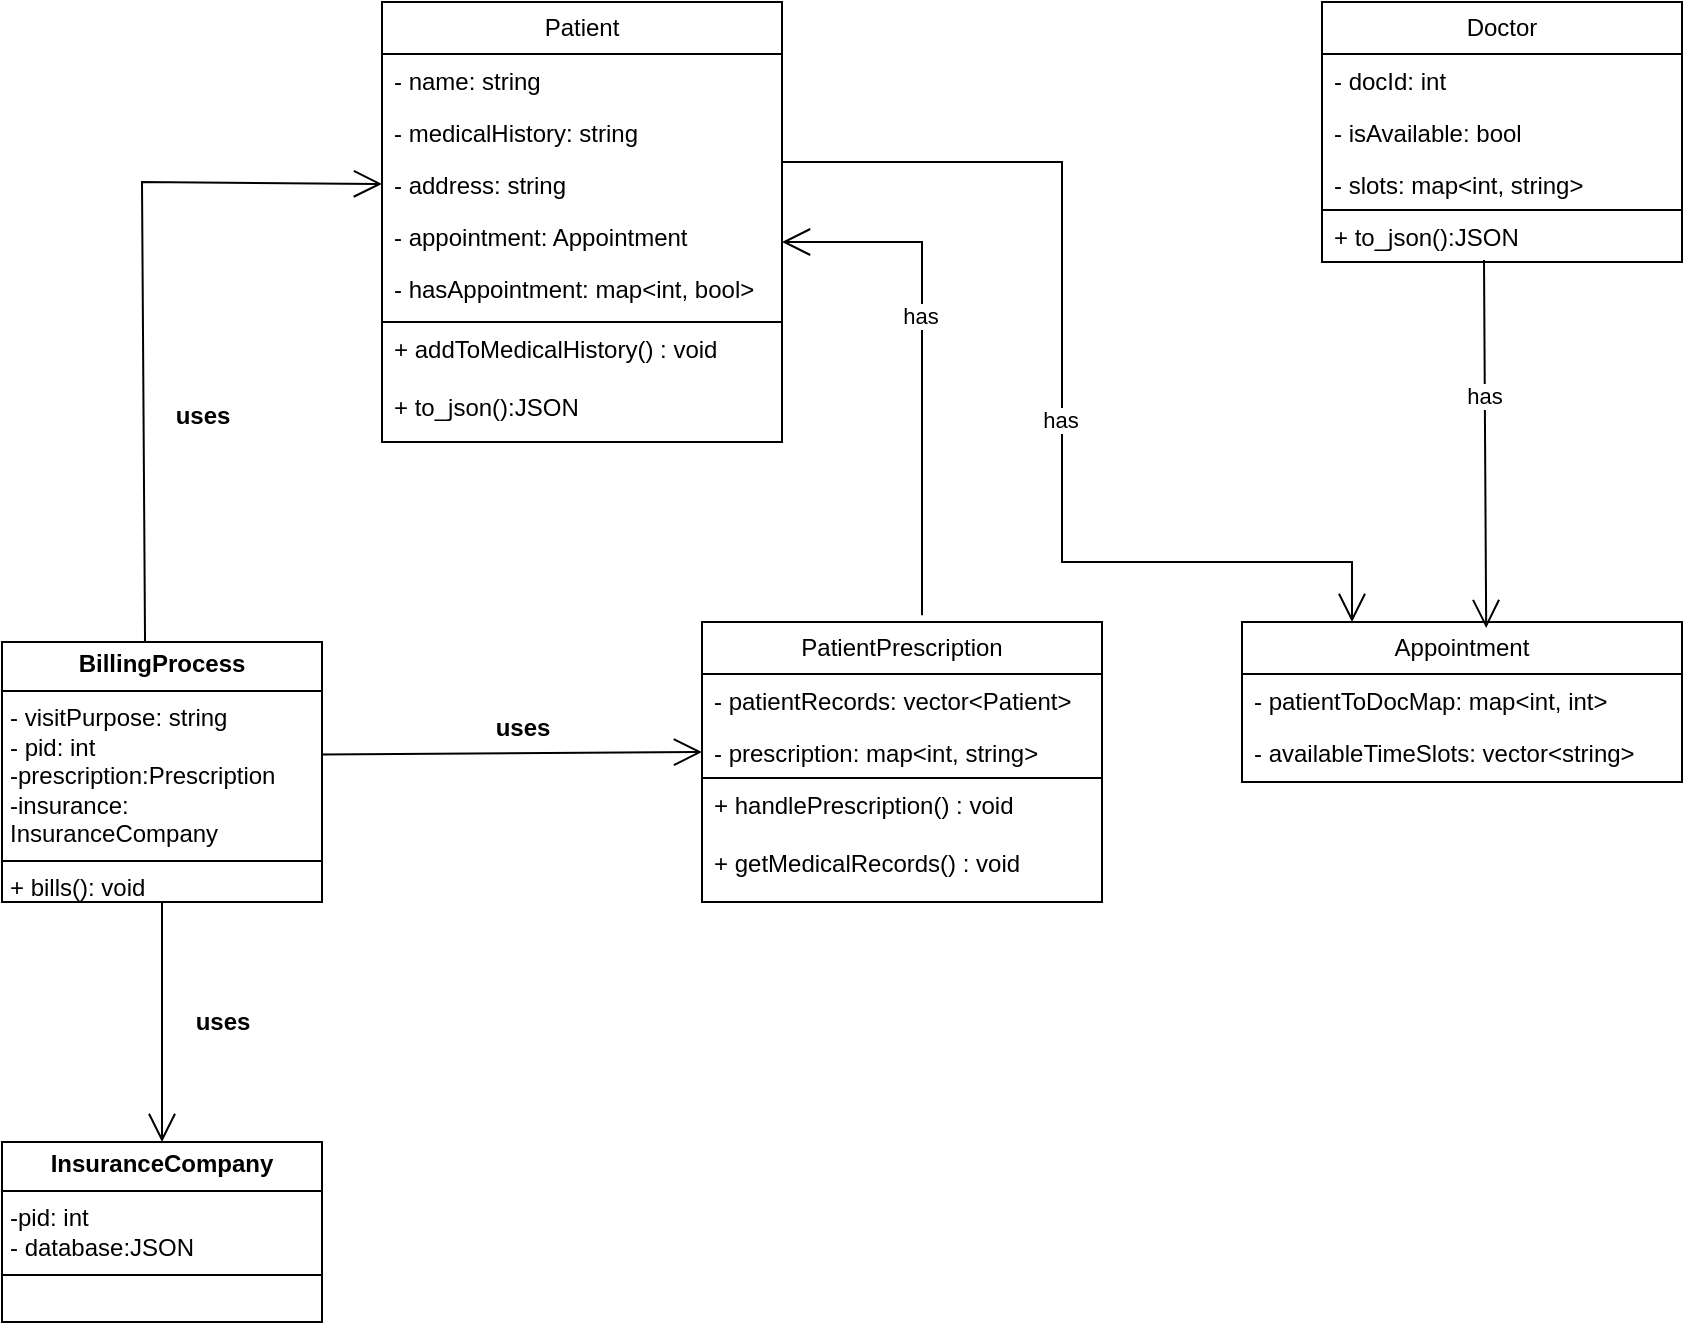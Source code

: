 <mxfile version="26.0.6" pages="3">
  <diagram name="Page-1" id="ZNGoWfoxRh6hzz2kLMLL">
    <mxGraphModel dx="2035" dy="764" grid="1" gridSize="10" guides="1" tooltips="1" connect="1" arrows="1" fold="1" page="1" pageScale="1" pageWidth="850" pageHeight="1100" math="0" shadow="0">
      <root>
        <mxCell id="0" />
        <mxCell id="1" parent="0" />
        <mxCell id="oqSm1qBfENjSBjhbsqZM-37" value="Patient" style="swimlane;fontStyle=0;childLayout=stackLayout;horizontal=1;startSize=26;fillColor=none;horizontalStack=0;resizeParent=1;resizeParentMax=0;resizeLast=0;collapsible=1;marginBottom=0;whiteSpace=wrap;html=1;swimlaneLine=1;" parent="1" vertex="1">
          <mxGeometry x="130" y="40" width="200" height="220" as="geometry" />
        </mxCell>
        <mxCell id="oqSm1qBfENjSBjhbsqZM-38" value="- name: string" style="text;strokeColor=none;fillColor=none;align=left;verticalAlign=top;spacingLeft=4;spacingRight=4;overflow=hidden;rotatable=0;points=[[0,0.5],[1,0.5]];portConstraint=eastwest;whiteSpace=wrap;html=1;" parent="oqSm1qBfENjSBjhbsqZM-37" vertex="1">
          <mxGeometry y="26" width="200" height="26" as="geometry" />
        </mxCell>
        <mxCell id="oqSm1qBfENjSBjhbsqZM-39" value="- medicalHistory: string " style="text;strokeColor=none;fillColor=none;align=left;verticalAlign=top;spacingLeft=4;spacingRight=4;overflow=hidden;rotatable=0;points=[[0,0.5],[1,0.5]];portConstraint=eastwest;whiteSpace=wrap;html=1;" parent="oqSm1qBfENjSBjhbsqZM-37" vertex="1">
          <mxGeometry y="52" width="200" height="26" as="geometry" />
        </mxCell>
        <mxCell id="oqSm1qBfENjSBjhbsqZM-40" value="- address: string" style="text;strokeColor=none;fillColor=none;align=left;verticalAlign=top;spacingLeft=4;spacingRight=4;overflow=hidden;rotatable=0;points=[[0,0.5],[1,0.5]];portConstraint=eastwest;whiteSpace=wrap;html=1;" parent="oqSm1qBfENjSBjhbsqZM-37" vertex="1">
          <mxGeometry y="78" width="200" height="26" as="geometry" />
        </mxCell>
        <mxCell id="oqSm1qBfENjSBjhbsqZM-41" value="- appointment: Appointment" style="text;strokeColor=none;fillColor=none;align=left;verticalAlign=top;spacingLeft=4;spacingRight=4;overflow=hidden;rotatable=0;points=[[0,0.5],[1,0.5]];portConstraint=eastwest;whiteSpace=wrap;html=1;" parent="oqSm1qBfENjSBjhbsqZM-37" vertex="1">
          <mxGeometry y="104" width="200" height="26" as="geometry" />
        </mxCell>
        <mxCell id="oqSm1qBfENjSBjhbsqZM-42" value="- hasAppointment: map&amp;lt;int, bool&amp;gt;" style="text;strokeColor=none;fillColor=none;align=left;verticalAlign=top;spacingLeft=4;spacingRight=4;overflow=hidden;rotatable=0;points=[[0,0.5],[1,0.5]];portConstraint=eastwest;whiteSpace=wrap;html=1;" parent="oqSm1qBfENjSBjhbsqZM-37" vertex="1">
          <mxGeometry y="130" width="200" height="30" as="geometry" />
        </mxCell>
        <mxCell id="oqSm1qBfENjSBjhbsqZM-44" value="&lt;div&gt;+ addToMedicalHistory() : void&lt;/div&gt;&lt;div&gt;&lt;br&gt;&lt;/div&gt;&lt;div&gt;+ to_json():JSON &lt;/div&gt;" style="text;align=left;verticalAlign=top;spacingLeft=4;spacingRight=4;overflow=hidden;rotatable=0;points=[[0,0.5],[1,0.5]];portConstraint=eastwest;whiteSpace=wrap;html=1;glass=0;rounded=0;strokeColor=default;shadow=0;perimeterSpacing=10;strokeWidth=1;" parent="oqSm1qBfENjSBjhbsqZM-37" vertex="1">
          <mxGeometry y="160" width="200" height="60" as="geometry" />
        </mxCell>
        <mxCell id="oqSm1qBfENjSBjhbsqZM-54" value="Doctor" style="swimlane;fontStyle=0;childLayout=stackLayout;horizontal=1;startSize=26;fillColor=none;horizontalStack=0;resizeParent=1;resizeParentMax=0;resizeLast=0;collapsible=1;marginBottom=0;whiteSpace=wrap;html=1;" parent="1" vertex="1">
          <mxGeometry x="600" y="40" width="180" height="130" as="geometry" />
        </mxCell>
        <mxCell id="oqSm1qBfENjSBjhbsqZM-55" value="- docId: int " style="text;strokeColor=none;fillColor=none;align=left;verticalAlign=top;spacingLeft=4;spacingRight=4;overflow=hidden;rotatable=0;points=[[0,0.5],[1,0.5]];portConstraint=eastwest;whiteSpace=wrap;html=1;" parent="oqSm1qBfENjSBjhbsqZM-54" vertex="1">
          <mxGeometry y="26" width="180" height="26" as="geometry" />
        </mxCell>
        <mxCell id="oqSm1qBfENjSBjhbsqZM-56" value="- isAvailable: bool" style="text;strokeColor=none;fillColor=none;align=left;verticalAlign=top;spacingLeft=4;spacingRight=4;overflow=hidden;rotatable=0;points=[[0,0.5],[1,0.5]];portConstraint=eastwest;whiteSpace=wrap;html=1;" parent="oqSm1qBfENjSBjhbsqZM-54" vertex="1">
          <mxGeometry y="52" width="180" height="26" as="geometry" />
        </mxCell>
        <mxCell id="oqSm1qBfENjSBjhbsqZM-58" value="- slots: map&amp;lt;int, string&amp;gt;" style="text;strokeColor=none;fillColor=none;align=left;verticalAlign=top;spacingLeft=4;spacingRight=4;overflow=hidden;rotatable=0;points=[[0,0.5],[1,0.5]];portConstraint=eastwest;whiteSpace=wrap;html=1;" parent="oqSm1qBfENjSBjhbsqZM-54" vertex="1">
          <mxGeometry y="78" width="180" height="26" as="geometry" />
        </mxCell>
        <mxCell id="oqSm1qBfENjSBjhbsqZM-57" value="+ to_json():JSON" style="text;strokeColor=default;fillColor=none;align=left;verticalAlign=top;spacingLeft=4;spacingRight=4;overflow=hidden;rotatable=0;points=[[0,0.5],[1,0.5]];portConstraint=eastwest;whiteSpace=wrap;html=1;" parent="oqSm1qBfENjSBjhbsqZM-54" vertex="1">
          <mxGeometry y="104" width="180" height="26" as="geometry" />
        </mxCell>
        <mxCell id="oqSm1qBfENjSBjhbsqZM-60" value="Appointment" style="swimlane;fontStyle=0;childLayout=stackLayout;horizontal=1;startSize=26;fillColor=none;horizontalStack=0;resizeParent=1;resizeParentMax=0;resizeLast=0;collapsible=1;marginBottom=0;whiteSpace=wrap;html=1;" parent="1" vertex="1">
          <mxGeometry x="560" y="350" width="220" height="80" as="geometry" />
        </mxCell>
        <mxCell id="oqSm1qBfENjSBjhbsqZM-61" value="- patientToDocMap: map&amp;lt;int, int&amp;gt;" style="text;strokeColor=none;fillColor=none;align=left;verticalAlign=top;spacingLeft=4;spacingRight=4;overflow=hidden;rotatable=0;points=[[0,0.5],[1,0.5]];portConstraint=eastwest;whiteSpace=wrap;html=1;" parent="oqSm1qBfENjSBjhbsqZM-60" vertex="1">
          <mxGeometry y="26" width="220" height="26" as="geometry" />
        </mxCell>
        <mxCell id="oqSm1qBfENjSBjhbsqZM-62" value="- availableTimeSlots: vector&amp;lt;string&amp;gt; " style="text;strokeColor=none;fillColor=none;align=left;verticalAlign=top;spacingLeft=4;spacingRight=4;overflow=hidden;rotatable=0;points=[[0,0.5],[1,0.5]];portConstraint=eastwest;whiteSpace=wrap;html=1;" parent="oqSm1qBfENjSBjhbsqZM-60" vertex="1">
          <mxGeometry y="52" width="220" height="28" as="geometry" />
        </mxCell>
        <mxCell id="oqSm1qBfENjSBjhbsqZM-66" value="PatientPrescription" style="swimlane;fontStyle=0;childLayout=stackLayout;horizontal=1;startSize=26;fillColor=none;horizontalStack=0;resizeParent=1;resizeParentMax=0;resizeLast=0;collapsible=1;marginBottom=0;whiteSpace=wrap;html=1;" parent="1" vertex="1">
          <mxGeometry x="290" y="350" width="200" height="140" as="geometry" />
        </mxCell>
        <mxCell id="oqSm1qBfENjSBjhbsqZM-67" value="- patientRecords: vector&amp;lt;Patient&amp;gt;" style="text;strokeColor=none;fillColor=none;align=left;verticalAlign=top;spacingLeft=4;spacingRight=4;overflow=hidden;rotatable=0;points=[[0,0.5],[1,0.5]];portConstraint=eastwest;whiteSpace=wrap;html=1;" parent="oqSm1qBfENjSBjhbsqZM-66" vertex="1">
          <mxGeometry y="26" width="200" height="26" as="geometry" />
        </mxCell>
        <mxCell id="oqSm1qBfENjSBjhbsqZM-68" value="- prescription: map&amp;lt;int, string&amp;gt; " style="text;strokeColor=none;fillColor=none;align=left;verticalAlign=top;spacingLeft=4;spacingRight=4;overflow=hidden;rotatable=0;points=[[0,0.5],[1,0.5]];portConstraint=eastwest;whiteSpace=wrap;html=1;gradientColor=none;" parent="oqSm1qBfENjSBjhbsqZM-66" vertex="1">
          <mxGeometry y="52" width="200" height="26" as="geometry" />
        </mxCell>
        <mxCell id="oqSm1qBfENjSBjhbsqZM-69" value="&lt;div&gt;+ handlePrescription() : void&lt;/div&gt;&lt;div&gt;&lt;br&gt;&lt;/div&gt;&lt;div&gt;+ getMedicalRecords() : void&lt;/div&gt;" style="text;strokeColor=default;fillColor=none;align=left;verticalAlign=top;spacingLeft=4;spacingRight=4;overflow=hidden;rotatable=0;points=[[0,0.5],[1,0.5]];portConstraint=eastwest;whiteSpace=wrap;html=1;perimeterSpacing=0;" parent="oqSm1qBfENjSBjhbsqZM-66" vertex="1">
          <mxGeometry y="78" width="200" height="62" as="geometry" />
        </mxCell>
        <mxCell id="Gzg3qo8LD2-1K09vFGF9-1" value="" style="endArrow=open;endFill=1;endSize=12;html=1;rounded=0;exitX=0.55;exitY=-0.024;exitDx=0;exitDy=0;exitPerimeter=0;" edge="1" parent="1" source="oqSm1qBfENjSBjhbsqZM-66">
          <mxGeometry width="160" relative="1" as="geometry">
            <mxPoint x="400" y="340" as="sourcePoint" />
            <mxPoint x="330" y="160" as="targetPoint" />
            <Array as="points">
              <mxPoint x="400" y="160" />
            </Array>
          </mxGeometry>
        </mxCell>
        <mxCell id="3rm_DF4jpdvNuFGMn9ys-1" value="has" style="edgeLabel;html=1;align=center;verticalAlign=middle;resizable=0;points=[];" vertex="1" connectable="0" parent="Gzg3qo8LD2-1K09vFGF9-1">
          <mxGeometry x="0.166" y="1" relative="1" as="geometry">
            <mxPoint as="offset" />
          </mxGeometry>
        </mxCell>
        <mxCell id="Gzg3qo8LD2-1K09vFGF9-2" value="" style="endArrow=open;endFill=1;endSize=12;html=1;rounded=0;entryX=0.25;entryY=0;entryDx=0;entryDy=0;" edge="1" parent="1" target="oqSm1qBfENjSBjhbsqZM-60">
          <mxGeometry width="160" relative="1" as="geometry">
            <mxPoint x="330" y="120" as="sourcePoint" />
            <mxPoint x="670" y="320" as="targetPoint" />
            <Array as="points">
              <mxPoint x="470" y="120" />
              <mxPoint x="470" y="320" />
              <mxPoint x="615" y="320" />
            </Array>
          </mxGeometry>
        </mxCell>
        <mxCell id="3rm_DF4jpdvNuFGMn9ys-2" value="has" style="edgeLabel;html=1;align=center;verticalAlign=middle;resizable=0;points=[];" vertex="1" connectable="0" parent="Gzg3qo8LD2-1K09vFGF9-2">
          <mxGeometry x="0.045" y="-1" relative="1" as="geometry">
            <mxPoint as="offset" />
          </mxGeometry>
        </mxCell>
        <mxCell id="Gzg3qo8LD2-1K09vFGF9-3" value="" style="endArrow=open;endFill=1;endSize=12;html=1;rounded=0;exitX=0.45;exitY=0.962;exitDx=0;exitDy=0;exitPerimeter=0;entryX=0.555;entryY=0.038;entryDx=0;entryDy=0;entryPerimeter=0;" edge="1" parent="1" source="oqSm1qBfENjSBjhbsqZM-57" target="oqSm1qBfENjSBjhbsqZM-60">
          <mxGeometry width="160" relative="1" as="geometry">
            <mxPoint x="684.95" y="180" as="sourcePoint" />
            <mxPoint x="695.05" y="362" as="targetPoint" />
            <Array as="points" />
          </mxGeometry>
        </mxCell>
        <mxCell id="3rm_DF4jpdvNuFGMn9ys-3" value="has" style="edgeLabel;html=1;align=center;verticalAlign=middle;resizable=0;points=[];" vertex="1" connectable="0" parent="Gzg3qo8LD2-1K09vFGF9-3">
          <mxGeometry x="-0.265" y="-1" relative="1" as="geometry">
            <mxPoint as="offset" />
          </mxGeometry>
        </mxCell>
        <mxCell id="Gzg3qo8LD2-1K09vFGF9-12" value="&lt;p style=&quot;margin:0px;margin-top:4px;text-align:center;&quot;&gt;&lt;b&gt;BillingProcess&lt;/b&gt;&lt;/p&gt;&lt;hr size=&quot;1&quot; style=&quot;border-style:solid;&quot;&gt;&lt;p style=&quot;margin:0px;margin-left:4px;&quot;&gt;- visitPurpose: string&lt;/p&gt;&lt;p style=&quot;margin:0px;margin-left:4px;&quot;&gt;- pid: int&lt;/p&gt;&lt;p style=&quot;margin:0px;margin-left:4px;&quot;&gt;-prescription:Prescription&lt;/p&gt;&lt;p style=&quot;margin:0px;margin-left:4px;&quot;&gt;-insurance: InsuranceCompany&lt;/p&gt;&lt;hr size=&quot;1&quot; style=&quot;border-style:solid;&quot;&gt;&lt;p style=&quot;margin:0px;margin-left:4px;&quot;&gt;+ bills(): void&lt;/p&gt;&lt;p style=&quot;margin:0px;margin-left:4px;&quot;&gt;+payment():void&lt;/p&gt;" style="verticalAlign=top;align=left;overflow=fill;html=1;whiteSpace=wrap;" vertex="1" parent="1">
          <mxGeometry x="-60" y="360" width="160" height="130" as="geometry" />
        </mxCell>
        <mxCell id="Gzg3qo8LD2-1K09vFGF9-15" value="&lt;p style=&quot;margin:0px;margin-top:4px;text-align:center;&quot;&gt;&lt;b&gt;InsuranceCompany&lt;/b&gt;&lt;/p&gt;&lt;hr size=&quot;1&quot; style=&quot;border-style:solid;&quot;&gt;&lt;p style=&quot;margin:0px;margin-left:4px;&quot;&gt;-pid: int&lt;/p&gt;&lt;p style=&quot;margin:0px;margin-left:4px;&quot;&gt;- database:JSON&lt;/p&gt;&lt;hr size=&quot;1&quot; style=&quot;border-style:solid;&quot;&gt;&lt;p style=&quot;margin:0px;margin-left:4px;&quot;&gt;&lt;br&gt;&lt;/p&gt;" style="verticalAlign=top;align=left;overflow=fill;html=1;whiteSpace=wrap;" vertex="1" parent="1">
          <mxGeometry x="-60" y="610" width="160" height="90" as="geometry" />
        </mxCell>
        <mxCell id="Gzg3qo8LD2-1K09vFGF9-16" value="" style="endArrow=open;endFill=1;endSize=12;html=1;rounded=0;exitX=0.5;exitY=1;exitDx=0;exitDy=0;entryX=0.5;entryY=0;entryDx=0;entryDy=0;" edge="1" parent="1" source="Gzg3qo8LD2-1K09vFGF9-12" target="Gzg3qo8LD2-1K09vFGF9-15">
          <mxGeometry width="160" relative="1" as="geometry">
            <mxPoint x="160" y="520" as="sourcePoint" />
            <mxPoint x="320" y="520" as="targetPoint" />
          </mxGeometry>
        </mxCell>
        <mxCell id="Gzg3qo8LD2-1K09vFGF9-13" value="" style="endArrow=open;endFill=1;endSize=12;html=1;rounded=0;exitX=0.447;exitY=-0.001;exitDx=0;exitDy=0;exitPerimeter=0;entryX=0;entryY=0.5;entryDx=0;entryDy=0;" edge="1" parent="1" source="Gzg3qo8LD2-1K09vFGF9-12" target="oqSm1qBfENjSBjhbsqZM-40">
          <mxGeometry width="160" relative="1" as="geometry">
            <mxPoint x="190" y="330" as="sourcePoint" />
            <mxPoint x="10" y="320" as="targetPoint" />
            <Array as="points">
              <mxPoint x="10" y="130" />
            </Array>
          </mxGeometry>
        </mxCell>
        <mxCell id="Gzg3qo8LD2-1K09vFGF9-14" value="" style="endArrow=open;endFill=1;endSize=12;html=1;rounded=0;exitX=0.998;exitY=0.433;exitDx=0;exitDy=0;entryX=0;entryY=0.5;entryDx=0;entryDy=0;exitPerimeter=0;" edge="1" parent="1" source="Gzg3qo8LD2-1K09vFGF9-12" target="oqSm1qBfENjSBjhbsqZM-68">
          <mxGeometry width="160" relative="1" as="geometry">
            <mxPoint x="210" y="430" as="sourcePoint" />
            <mxPoint x="370" y="430" as="targetPoint" />
          </mxGeometry>
        </mxCell>
        <mxCell id="Gzg3qo8LD2-1K09vFGF9-17" value="uses" style="text;align=center;fontStyle=1;verticalAlign=middle;spacingLeft=3;spacingRight=3;strokeColor=none;rotatable=0;points=[[0,0.5],[1,0.5]];portConstraint=eastwest;html=1;" vertex="1" parent="1">
          <mxGeometry x="160" y="390" width="80" height="26" as="geometry" />
        </mxCell>
        <mxCell id="Gzg3qo8LD2-1K09vFGF9-19" value="uses" style="text;align=center;fontStyle=1;verticalAlign=middle;spacingLeft=3;spacingRight=3;strokeColor=none;rotatable=0;points=[[0,0.5],[1,0.5]];portConstraint=eastwest;html=1;" vertex="1" parent="1">
          <mxGeometry x="10" y="537" width="80" height="26" as="geometry" />
        </mxCell>
        <mxCell id="Gzg3qo8LD2-1K09vFGF9-20" value="uses" style="text;align=center;fontStyle=1;verticalAlign=middle;spacingLeft=3;spacingRight=3;strokeColor=none;rotatable=0;points=[[0,0.5],[1,0.5]];portConstraint=eastwest;html=1;" vertex="1" parent="1">
          <mxGeometry y="234" width="80" height="26" as="geometry" />
        </mxCell>
      </root>
    </mxGraphModel>
  </diagram>
  <diagram id="tqGF2CU8vUFkiKra08qC" name="Page-2">
    <mxGraphModel dx="1115" dy="719" grid="1" gridSize="10" guides="1" tooltips="1" connect="1" arrows="1" fold="1" page="1" pageScale="1" pageWidth="827" pageHeight="1169" math="0" shadow="0">
      <root>
        <mxCell id="0" />
        <mxCell id="1" parent="0" />
        <mxCell id="OfgfndetDN0DiaI3BsAA-1" value="Patient" style="shape=umlActor;verticalLabelPosition=bottom;verticalAlign=top;html=1;outlineConnect=0;" vertex="1" parent="1">
          <mxGeometry x="370" y="840" width="30" height="60" as="geometry" />
        </mxCell>
        <mxCell id="OfgfndetDN0DiaI3BsAA-2" value="Automated Health Clinic Management System" style="swimlane;whiteSpace=wrap;html=1;" vertex="1" parent="1">
          <mxGeometry x="440" y="790" width="600" height="630" as="geometry" />
        </mxCell>
        <mxCell id="OfgfndetDN0DiaI3BsAA-3" value="&lt;font style=&quot;font-size: 20px;&quot;&gt;Register Patient&lt;br&gt;&lt;/font&gt;" style="ellipse;whiteSpace=wrap;html=1;" vertex="1" parent="OfgfndetDN0DiaI3BsAA-2">
          <mxGeometry x="10" y="45" width="140" height="70" as="geometry" />
        </mxCell>
        <mxCell id="OfgfndetDN0DiaI3BsAA-4" value="&lt;font style=&quot;font-size: 20px;&quot;&gt;Book Appointment&lt;br&gt;&lt;/font&gt;" style="ellipse;whiteSpace=wrap;html=1;" vertex="1" parent="OfgfndetDN0DiaI3BsAA-2">
          <mxGeometry x="115" y="200" width="140" height="70" as="geometry" />
        </mxCell>
        <mxCell id="OfgfndetDN0DiaI3BsAA-5" value="&lt;font style=&quot;font-size: 14px;&quot;&gt;&amp;lt;include&amp;gt;&lt;/font&gt;" style="endArrow=open;endSize=12;dashed=1;html=1;rounded=0;exitX=0.5;exitY=0;exitDx=0;exitDy=0;entryX=0.5;entryY=1;entryDx=0;entryDy=0;" edge="1" parent="OfgfndetDN0DiaI3BsAA-2" source="OfgfndetDN0DiaI3BsAA-4" target="OfgfndetDN0DiaI3BsAA-3">
          <mxGeometry width="160" relative="1" as="geometry">
            <mxPoint x="220" y="260" as="sourcePoint" />
            <mxPoint x="380" y="260" as="targetPoint" />
          </mxGeometry>
        </mxCell>
        <mxCell id="OfgfndetDN0DiaI3BsAA-6" value="&lt;div&gt;&lt;font style=&quot;font-size: 18px;&quot;&gt;View Medical History&lt;br&gt;&lt;/font&gt;&lt;/div&gt;" style="ellipse;whiteSpace=wrap;html=1;" vertex="1" parent="OfgfndetDN0DiaI3BsAA-2">
          <mxGeometry x="50" y="350" width="140" height="70" as="geometry" />
        </mxCell>
        <mxCell id="OfgfndetDN0DiaI3BsAA-7" value="&lt;font style=&quot;font-size: 14px;&quot;&gt;&amp;lt;extend&amp;gt;&lt;/font&gt;" style="endArrow=block;endSize=16;endFill=0;html=1;rounded=0;exitX=0.5;exitY=1;exitDx=0;exitDy=0;entryX=0.5;entryY=0;entryDx=0;entryDy=0;" edge="1" parent="OfgfndetDN0DiaI3BsAA-2" source="OfgfndetDN0DiaI3BsAA-4" target="OfgfndetDN0DiaI3BsAA-6">
          <mxGeometry x="0.181" y="4" width="160" relative="1" as="geometry">
            <mxPoint x="220" y="260" as="sourcePoint" />
            <mxPoint x="380" y="260" as="targetPoint" />
            <mxPoint as="offset" />
          </mxGeometry>
        </mxCell>
        <mxCell id="OfgfndetDN0DiaI3BsAA-8" value="&lt;font style=&quot;font-size: 14px;&quot;&gt;&amp;lt;include&amp;gt;&lt;/font&gt;" style="endArrow=open;endSize=12;dashed=1;html=1;rounded=0;exitX=0;exitY=0.5;exitDx=0;exitDy=0;entryX=1;entryY=0.5;entryDx=0;entryDy=0;" edge="1" parent="OfgfndetDN0DiaI3BsAA-2" source="OfgfndetDN0DiaI3BsAA-9" target="OfgfndetDN0DiaI3BsAA-4">
          <mxGeometry width="160" relative="1" as="geometry">
            <mxPoint x="230" y="255" as="sourcePoint" />
            <mxPoint x="230" y="210" as="targetPoint" />
          </mxGeometry>
        </mxCell>
        <mxCell id="OfgfndetDN0DiaI3BsAA-9" value="&lt;font style=&quot;font-size: 20px;&quot;&gt;Add Prescription&lt;br&gt;&lt;/font&gt;" style="ellipse;whiteSpace=wrap;html=1;" vertex="1" parent="OfgfndetDN0DiaI3BsAA-2">
          <mxGeometry x="430" y="200" width="140" height="70" as="geometry" />
        </mxCell>
        <mxCell id="OfgfndetDN0DiaI3BsAA-10" value="&lt;font style=&quot;font-size: 20px;&quot;&gt;Register Doctor&lt;br&gt;&lt;/font&gt;" style="ellipse;whiteSpace=wrap;html=1;" vertex="1" parent="OfgfndetDN0DiaI3BsAA-2">
          <mxGeometry x="445" y="45" width="140" height="70" as="geometry" />
        </mxCell>
        <mxCell id="OfgfndetDN0DiaI3BsAA-11" value="&lt;font style=&quot;font-size: 14px;&quot;&gt;&amp;lt;include&amp;gt;&lt;/font&gt;" style="endArrow=open;endSize=12;dashed=1;html=1;rounded=0;exitX=0.8;exitY=0.057;exitDx=0;exitDy=0;entryX=0;entryY=1;entryDx=0;entryDy=0;exitPerimeter=0;" edge="1" parent="OfgfndetDN0DiaI3BsAA-2" source="OfgfndetDN0DiaI3BsAA-4" target="OfgfndetDN0DiaI3BsAA-10">
          <mxGeometry x="-0.001" width="160" relative="1" as="geometry">
            <mxPoint x="130" y="220" as="sourcePoint" />
            <mxPoint x="130" y="125" as="targetPoint" />
            <mxPoint as="offset" />
          </mxGeometry>
        </mxCell>
        <mxCell id="OfgfndetDN0DiaI3BsAA-12" value="&lt;font style=&quot;font-size: 20px;&quot;&gt;Assign ID &lt;/font&gt;" style="ellipse;whiteSpace=wrap;html=1;" vertex="1" parent="OfgfndetDN0DiaI3BsAA-2">
          <mxGeometry x="235" y="45" width="140" height="70" as="geometry" />
        </mxCell>
        <mxCell id="OfgfndetDN0DiaI3BsAA-13" value="&lt;font style=&quot;font-size: 14px;&quot;&gt;&amp;lt;include&amp;gt;&lt;/font&gt;" style="endArrow=open;endSize=12;dashed=1;html=1;rounded=0;exitX=0;exitY=0.5;exitDx=0;exitDy=0;entryX=1;entryY=0.5;entryDx=0;entryDy=0;" edge="1" parent="OfgfndetDN0DiaI3BsAA-2" source="OfgfndetDN0DiaI3BsAA-12" target="OfgfndetDN0DiaI3BsAA-3">
          <mxGeometry width="160" relative="1" as="geometry">
            <mxPoint x="195" y="210" as="sourcePoint" />
            <mxPoint x="130" y="125" as="targetPoint" />
          </mxGeometry>
        </mxCell>
        <mxCell id="OfgfndetDN0DiaI3BsAA-14" value="&lt;font style=&quot;font-size: 14px;&quot;&gt;&amp;lt;include&amp;gt;&lt;/font&gt;" style="endArrow=open;endSize=12;dashed=1;html=1;rounded=0;entryX=0;entryY=0.5;entryDx=0;entryDy=0;exitX=1;exitY=0.5;exitDx=0;exitDy=0;" edge="1" parent="OfgfndetDN0DiaI3BsAA-2" source="OfgfndetDN0DiaI3BsAA-12" target="OfgfndetDN0DiaI3BsAA-10">
          <mxGeometry y="-10" width="160" relative="1" as="geometry">
            <mxPoint x="380" y="90" as="sourcePoint" />
            <mxPoint x="140" y="135" as="targetPoint" />
            <mxPoint as="offset" />
          </mxGeometry>
        </mxCell>
        <mxCell id="OfgfndetDN0DiaI3BsAA-15" value="&lt;font style=&quot;font-size: 20px;&quot;&gt;Make a bill&lt;br&gt;&lt;/font&gt;" style="ellipse;whiteSpace=wrap;html=1;" vertex="1" parent="OfgfndetDN0DiaI3BsAA-2">
          <mxGeometry x="430" y="350" width="140" height="70" as="geometry" />
        </mxCell>
        <mxCell id="OfgfndetDN0DiaI3BsAA-16" value="&lt;font style=&quot;font-size: 14px;&quot;&gt;&amp;lt;include&amp;gt;&lt;/font&gt;" style="endArrow=open;endSize=12;dashed=1;html=1;rounded=0;entryX=0.5;entryY=0;entryDx=0;entryDy=0;exitX=0.5;exitY=1;exitDx=0;exitDy=0;" edge="1" parent="OfgfndetDN0DiaI3BsAA-2" source="OfgfndetDN0DiaI3BsAA-9" target="OfgfndetDN0DiaI3BsAA-15">
          <mxGeometry width="160" relative="1" as="geometry">
            <mxPoint x="220" y="270" as="sourcePoint" />
            <mxPoint x="380" y="270" as="targetPoint" />
          </mxGeometry>
        </mxCell>
        <mxCell id="OfgfndetDN0DiaI3BsAA-17" value="&lt;font style=&quot;font-size: 18px;&quot;&gt;&amp;nbsp;Contact Insurance Company&lt;br&gt;&lt;/font&gt;" style="ellipse;whiteSpace=wrap;html=1;" vertex="1" parent="OfgfndetDN0DiaI3BsAA-2">
          <mxGeometry x="430" y="520" width="140" height="70" as="geometry" />
        </mxCell>
        <mxCell id="OfgfndetDN0DiaI3BsAA-18" value="&lt;font style=&quot;font-size: 14px;&quot;&gt;&amp;lt;extend&amp;gt;&lt;/font&gt;" style="endArrow=block;endSize=16;endFill=0;html=1;rounded=0;exitX=0.5;exitY=1;exitDx=0;exitDy=0;entryX=0.5;entryY=0;entryDx=0;entryDy=0;" edge="1" parent="OfgfndetDN0DiaI3BsAA-2" source="OfgfndetDN0DiaI3BsAA-15" target="OfgfndetDN0DiaI3BsAA-17">
          <mxGeometry width="160" relative="1" as="geometry">
            <mxPoint x="195" y="280" as="sourcePoint" />
            <mxPoint x="130" y="360" as="targetPoint" />
            <mxPoint as="offset" />
            <Array as="points" />
          </mxGeometry>
        </mxCell>
        <mxCell id="OfgfndetDN0DiaI3BsAA-19" value="&lt;font style=&quot;font-size: 17px;&quot;&gt;&amp;nbsp;Check Insurance Coverage &lt;/font&gt;" style="ellipse;whiteSpace=wrap;html=1;" vertex="1" parent="OfgfndetDN0DiaI3BsAA-2">
          <mxGeometry x="240" y="360" width="140" height="70" as="geometry" />
        </mxCell>
        <mxCell id="OfgfndetDN0DiaI3BsAA-20" value="&lt;font style=&quot;font-size: 14px;&quot;&gt;&amp;lt;extend&amp;gt;&lt;/font&gt;" style="endArrow=block;endSize=16;endFill=0;html=1;rounded=0;exitX=1;exitY=1;exitDx=0;exitDy=0;entryX=0;entryY=0;entryDx=0;entryDy=0;" edge="1" parent="OfgfndetDN0DiaI3BsAA-2" source="OfgfndetDN0DiaI3BsAA-4" target="OfgfndetDN0DiaI3BsAA-19">
          <mxGeometry width="160" relative="1" as="geometry">
            <mxPoint x="510" y="430" as="sourcePoint" />
            <mxPoint x="280" y="360" as="targetPoint" />
            <mxPoint as="offset" />
            <Array as="points" />
          </mxGeometry>
        </mxCell>
        <mxCell id="OfgfndetDN0DiaI3BsAA-21" value="" style="endArrow=none;html=1;edgeStyle=orthogonalEdgeStyle;rounded=0;exitX=0.5;exitY=0.5;exitDx=0;exitDy=0;exitPerimeter=0;" edge="1" parent="1" source="OfgfndetDN0DiaI3BsAA-1" target="OfgfndetDN0DiaI3BsAA-3">
          <mxGeometry relative="1" as="geometry">
            <mxPoint x="660" y="1060" as="sourcePoint" />
            <mxPoint x="440" y="880" as="targetPoint" />
          </mxGeometry>
        </mxCell>
        <mxCell id="OfgfndetDN0DiaI3BsAA-22" value="&lt;div&gt;Doctor&lt;/div&gt;" style="shape=umlActor;verticalLabelPosition=bottom;verticalAlign=top;html=1;outlineConnect=0;" vertex="1" parent="1">
          <mxGeometry x="1100" y="840" width="30" height="60" as="geometry" />
        </mxCell>
        <mxCell id="OfgfndetDN0DiaI3BsAA-23" value="" style="endArrow=none;html=1;edgeStyle=orthogonalEdgeStyle;rounded=0;exitX=1;exitY=0.5;exitDx=0;exitDy=0;entryX=0.5;entryY=0.5;entryDx=0;entryDy=0;entryPerimeter=0;" edge="1" parent="1" source="OfgfndetDN0DiaI3BsAA-10" target="OfgfndetDN0DiaI3BsAA-22">
          <mxGeometry relative="1" as="geometry">
            <mxPoint x="395" y="890" as="sourcePoint" />
            <mxPoint x="500" y="890" as="targetPoint" />
          </mxGeometry>
        </mxCell>
      </root>
    </mxGraphModel>
  </diagram>
  <diagram name="Page-2" id="36x85t0whoaI5DaMd3-o">
    <mxGraphModel dx="790" dy="509" grid="1" gridSize="10" guides="1" tooltips="1" connect="1" arrows="1" fold="1" page="1" pageScale="1" pageWidth="827" pageHeight="1169" math="0" shadow="0">
      <root>
        <mxCell id="0" />
        <mxCell id="1" parent="0" />
        <mxCell id="UEPqKy2h3TxMBaMvRayN-1" value="" style="shape=umlLifeline;perimeter=lifelinePerimeter;whiteSpace=wrap;html=1;container=1;dropTarget=0;collapsible=0;recursiveResize=0;outlineConnect=0;portConstraint=eastwest;newEdgeStyle={&quot;curved&quot;:0,&quot;rounded&quot;:0};participant=umlActor;" vertex="1" parent="1">
          <mxGeometry x="260" y="320" width="20" height="390" as="geometry" />
        </mxCell>
        <mxCell id="UEPqKy2h3TxMBaMvRayN-2" value="Insurance Company&amp;nbsp;" style="shape=umlLifeline;perimeter=lifelinePerimeter;whiteSpace=wrap;html=1;container=1;dropTarget=0;collapsible=0;recursiveResize=0;outlineConnect=0;portConstraint=eastwest;newEdgeStyle={&quot;curved&quot;:0,&quot;rounded&quot;:0};" vertex="1" parent="1">
          <mxGeometry x="640" y="320" width="100" height="370" as="geometry" />
        </mxCell>
        <mxCell id="UEPqKy2h3TxMBaMvRayN-3" value="BillingProcess" style="shape=umlLifeline;perimeter=lifelinePerimeter;whiteSpace=wrap;html=1;container=1;dropTarget=0;collapsible=0;recursiveResize=0;outlineConnect=0;portConstraint=eastwest;newEdgeStyle={&quot;curved&quot;:0,&quot;rounded&quot;:0};" vertex="1" parent="1">
          <mxGeometry x="413.5" y="320" width="100" height="390" as="geometry" />
        </mxCell>
        <mxCell id="UEPqKy2h3TxMBaMvRayN-4" value="" style="endArrow=open;endFill=1;endSize=12;html=1;rounded=0;" edge="1" parent="1">
          <mxGeometry width="160" relative="1" as="geometry">
            <mxPoint x="273.55" y="410" as="sourcePoint" />
            <mxPoint x="458.5" y="410" as="targetPoint" />
            <Array as="points">
              <mxPoint x="453.45" y="410" />
            </Array>
          </mxGeometry>
        </mxCell>
        <mxCell id="UEPqKy2h3TxMBaMvRayN-5" value="Patient ID, insurance status&lt;div&gt;purpose of visit&lt;/div&gt;" style="edgeLabel;html=1;align=center;verticalAlign=middle;resizable=0;points=[];" vertex="1" connectable="0" parent="UEPqKy2h3TxMBaMvRayN-4">
          <mxGeometry x="-0.127" y="1" relative="1" as="geometry">
            <mxPoint as="offset" />
          </mxGeometry>
        </mxCell>
        <mxCell id="UEPqKy2h3TxMBaMvRayN-7" value="condition" style="shape=umlFrame;whiteSpace=wrap;html=1;pointerEvents=0;" vertex="1" parent="1">
          <mxGeometry x="220" y="432" width="270" height="204" as="geometry" />
        </mxCell>
        <mxCell id="UEPqKy2h3TxMBaMvRayN-8" value="[purpose = doctor visit&lt;div&gt;&lt;span style=&quot;background-color: transparent; color: light-dark(rgb(0, 0, 0), rgb(255, 255, 255));&quot;&gt;&amp;amp;&amp;amp; public insurance]&lt;/span&gt;&lt;/div&gt;" style="text;html=1;align=center;verticalAlign=middle;resizable=0;points=[];autosize=1;strokeColor=none;fillColor=none;" vertex="1" parent="1">
          <mxGeometry x="280" y="445" width="140" height="40" as="geometry" />
        </mxCell>
        <mxCell id="UEPqKy2h3TxMBaMvRayN-9" value="" style="line;strokeWidth=1;fillColor=none;align=left;verticalAlign=middle;spacingTop=-1;spacingLeft=3;spacingRight=3;rotatable=0;labelPosition=right;points=[];portConstraint=eastwest;strokeColor=inherit;" vertex="1" parent="1">
          <mxGeometry x="220" y="530" width="270" height="8" as="geometry" />
        </mxCell>
        <mxCell id="UEPqKy2h3TxMBaMvRayN-10" value="" style="endArrow=open;endFill=1;endSize=12;html=1;rounded=0;" edge="1" parent="1" target="UEPqKy2h3TxMBaMvRayN-2">
          <mxGeometry width="160" relative="1" as="geometry">
            <mxPoint x="460" y="480" as="sourcePoint" />
            <mxPoint x="620" y="480" as="targetPoint" />
          </mxGeometry>
        </mxCell>
        <mxCell id="UEPqKy2h3TxMBaMvRayN-11" value="Bills the insurance&amp;nbsp;&lt;div&gt;company&amp;nbsp;&lt;/div&gt;" style="edgeLabel;html=1;align=center;verticalAlign=middle;resizable=0;points=[];" vertex="1" connectable="0" parent="UEPqKy2h3TxMBaMvRayN-10">
          <mxGeometry x="0.106" y="-2" relative="1" as="geometry">
            <mxPoint x="13" as="offset" />
          </mxGeometry>
        </mxCell>
        <mxCell id="UEPqKy2h3TxMBaMvRayN-12" value="[else]" style="text;html=1;align=center;verticalAlign=middle;resizable=0;points=[];autosize=1;strokeColor=none;fillColor=none;" vertex="1" parent="1">
          <mxGeometry x="270" y="538" width="50" height="30" as="geometry" />
        </mxCell>
        <mxCell id="UEPqKy2h3TxMBaMvRayN-15" value="" style="endArrow=open;endFill=1;endSize=12;html=1;rounded=0;" edge="1" parent="1" source="UEPqKy2h3TxMBaMvRayN-1">
          <mxGeometry width="160" relative="1" as="geometry">
            <mxPoint x="310" y="580" as="sourcePoint" />
            <mxPoint x="460" y="580" as="targetPoint" />
          </mxGeometry>
        </mxCell>
        <mxCell id="UEPqKy2h3TxMBaMvRayN-16" value="Payment&amp;nbsp;" style="edgeLabel;html=1;align=center;verticalAlign=middle;resizable=0;points=[];" vertex="1" connectable="0" parent="UEPqKy2h3TxMBaMvRayN-15">
          <mxGeometry x="-0.141" relative="1" as="geometry">
            <mxPoint as="offset" />
          </mxGeometry>
        </mxCell>
        <mxCell id="UEPqKy2h3TxMBaMvRayN-22" value="" style="html=1;points=[[0,0,0,0,5],[0,1,0,0,-5],[1,0,0,0,5],[1,1,0,0,-5]];perimeter=orthogonalPerimeter;outlineConnect=0;targetShapes=umlLifeline;portConstraint=eastwest;newEdgeStyle={&quot;curved&quot;:0,&quot;rounded&quot;:0};" vertex="1" parent="1">
          <mxGeometry x="458.5" y="410" width="10" height="70" as="geometry" />
        </mxCell>
      </root>
    </mxGraphModel>
  </diagram>
</mxfile>

